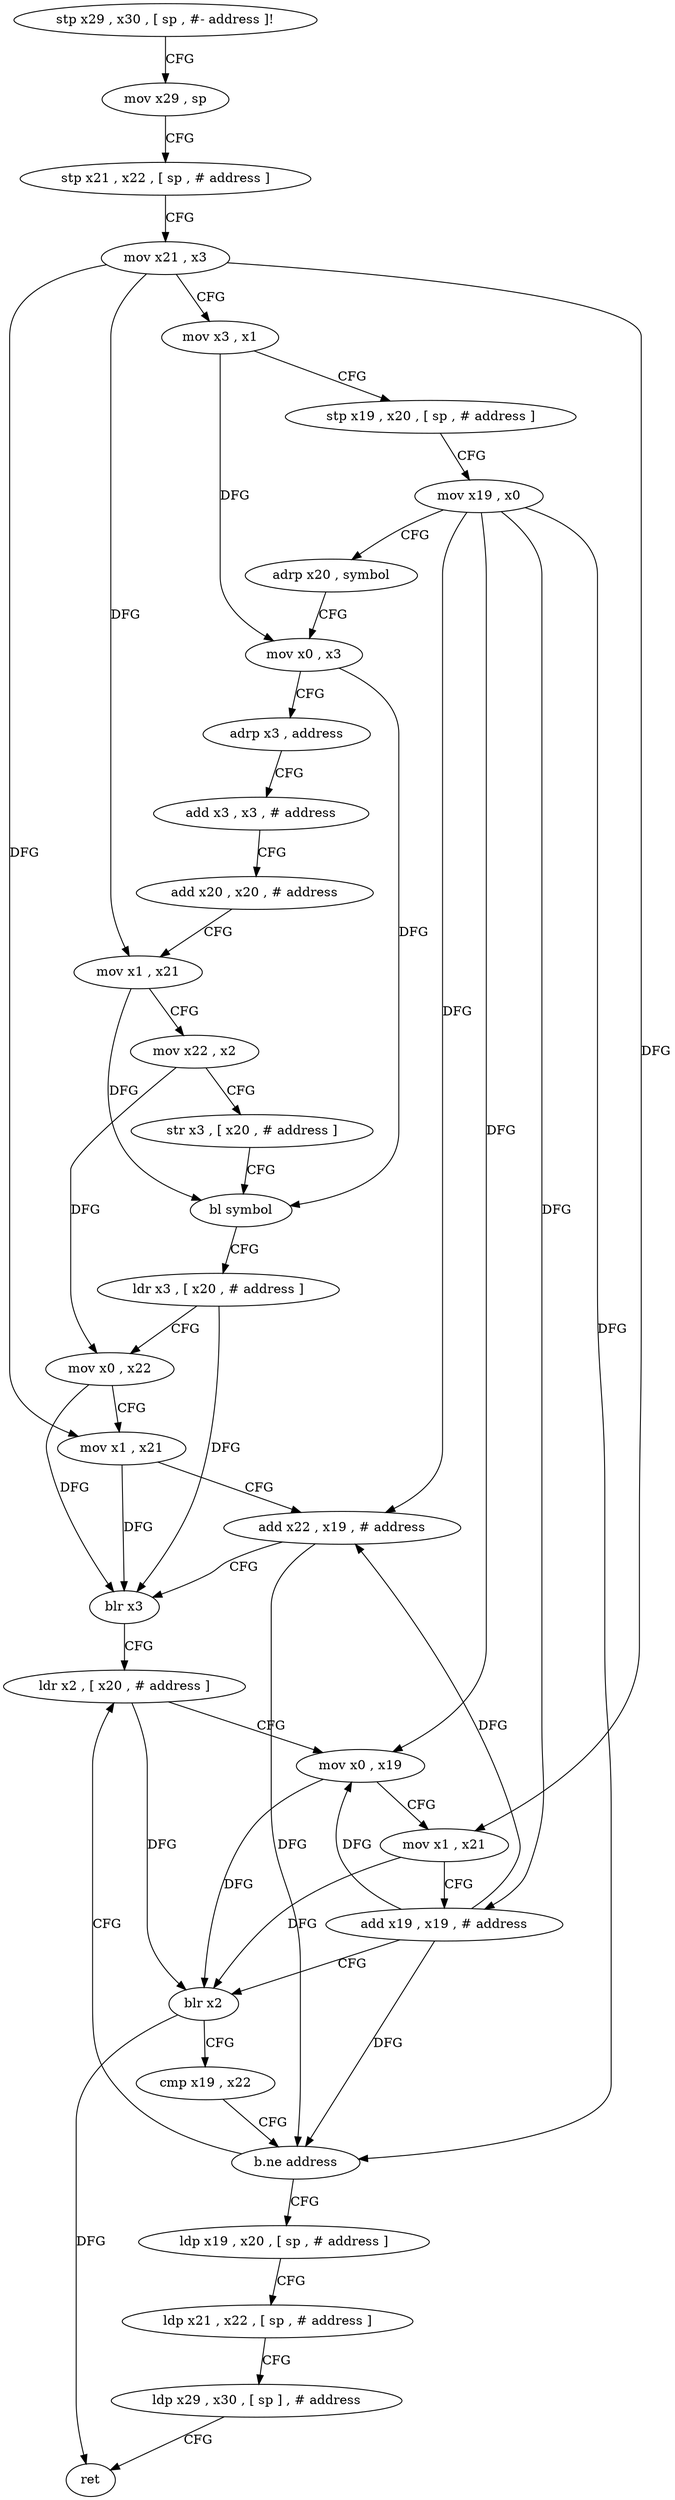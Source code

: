 digraph "func" {
"4226744" [label = "stp x29 , x30 , [ sp , #- address ]!" ]
"4226748" [label = "mov x29 , sp" ]
"4226752" [label = "stp x21 , x22 , [ sp , # address ]" ]
"4226756" [label = "mov x21 , x3" ]
"4226760" [label = "mov x3 , x1" ]
"4226764" [label = "stp x19 , x20 , [ sp , # address ]" ]
"4226768" [label = "mov x19 , x0" ]
"4226772" [label = "adrp x20 , symbol" ]
"4226776" [label = "mov x0 , x3" ]
"4226780" [label = "adrp x3 , address" ]
"4226784" [label = "add x3 , x3 , # address" ]
"4226788" [label = "add x20 , x20 , # address" ]
"4226792" [label = "mov x1 , x21" ]
"4226796" [label = "mov x22 , x2" ]
"4226800" [label = "str x3 , [ x20 , # address ]" ]
"4226804" [label = "bl symbol" ]
"4226808" [label = "ldr x3 , [ x20 , # address ]" ]
"4226812" [label = "mov x0 , x22" ]
"4226816" [label = "mov x1 , x21" ]
"4226820" [label = "add x22 , x19 , # address" ]
"4226824" [label = "blr x3" ]
"4226828" [label = "ldr x2 , [ x20 , # address ]" ]
"4226832" [label = "mov x0 , x19" ]
"4226836" [label = "mov x1 , x21" ]
"4226840" [label = "add x19 , x19 , # address" ]
"4226844" [label = "blr x2" ]
"4226848" [label = "cmp x19 , x22" ]
"4226852" [label = "b.ne address" ]
"4226856" [label = "ldp x19 , x20 , [ sp , # address ]" ]
"4226860" [label = "ldp x21 , x22 , [ sp , # address ]" ]
"4226864" [label = "ldp x29 , x30 , [ sp ] , # address" ]
"4226868" [label = "ret" ]
"4226744" -> "4226748" [ label = "CFG" ]
"4226748" -> "4226752" [ label = "CFG" ]
"4226752" -> "4226756" [ label = "CFG" ]
"4226756" -> "4226760" [ label = "CFG" ]
"4226756" -> "4226792" [ label = "DFG" ]
"4226756" -> "4226816" [ label = "DFG" ]
"4226756" -> "4226836" [ label = "DFG" ]
"4226760" -> "4226764" [ label = "CFG" ]
"4226760" -> "4226776" [ label = "DFG" ]
"4226764" -> "4226768" [ label = "CFG" ]
"4226768" -> "4226772" [ label = "CFG" ]
"4226768" -> "4226820" [ label = "DFG" ]
"4226768" -> "4226832" [ label = "DFG" ]
"4226768" -> "4226840" [ label = "DFG" ]
"4226768" -> "4226852" [ label = "DFG" ]
"4226772" -> "4226776" [ label = "CFG" ]
"4226776" -> "4226780" [ label = "CFG" ]
"4226776" -> "4226804" [ label = "DFG" ]
"4226780" -> "4226784" [ label = "CFG" ]
"4226784" -> "4226788" [ label = "CFG" ]
"4226788" -> "4226792" [ label = "CFG" ]
"4226792" -> "4226796" [ label = "CFG" ]
"4226792" -> "4226804" [ label = "DFG" ]
"4226796" -> "4226800" [ label = "CFG" ]
"4226796" -> "4226812" [ label = "DFG" ]
"4226800" -> "4226804" [ label = "CFG" ]
"4226804" -> "4226808" [ label = "CFG" ]
"4226808" -> "4226812" [ label = "CFG" ]
"4226808" -> "4226824" [ label = "DFG" ]
"4226812" -> "4226816" [ label = "CFG" ]
"4226812" -> "4226824" [ label = "DFG" ]
"4226816" -> "4226820" [ label = "CFG" ]
"4226816" -> "4226824" [ label = "DFG" ]
"4226820" -> "4226824" [ label = "CFG" ]
"4226820" -> "4226852" [ label = "DFG" ]
"4226824" -> "4226828" [ label = "CFG" ]
"4226828" -> "4226832" [ label = "CFG" ]
"4226828" -> "4226844" [ label = "DFG" ]
"4226832" -> "4226836" [ label = "CFG" ]
"4226832" -> "4226844" [ label = "DFG" ]
"4226836" -> "4226840" [ label = "CFG" ]
"4226836" -> "4226844" [ label = "DFG" ]
"4226840" -> "4226844" [ label = "CFG" ]
"4226840" -> "4226820" [ label = "DFG" ]
"4226840" -> "4226832" [ label = "DFG" ]
"4226840" -> "4226852" [ label = "DFG" ]
"4226844" -> "4226848" [ label = "CFG" ]
"4226844" -> "4226868" [ label = "DFG" ]
"4226848" -> "4226852" [ label = "CFG" ]
"4226852" -> "4226828" [ label = "CFG" ]
"4226852" -> "4226856" [ label = "CFG" ]
"4226856" -> "4226860" [ label = "CFG" ]
"4226860" -> "4226864" [ label = "CFG" ]
"4226864" -> "4226868" [ label = "CFG" ]
}
